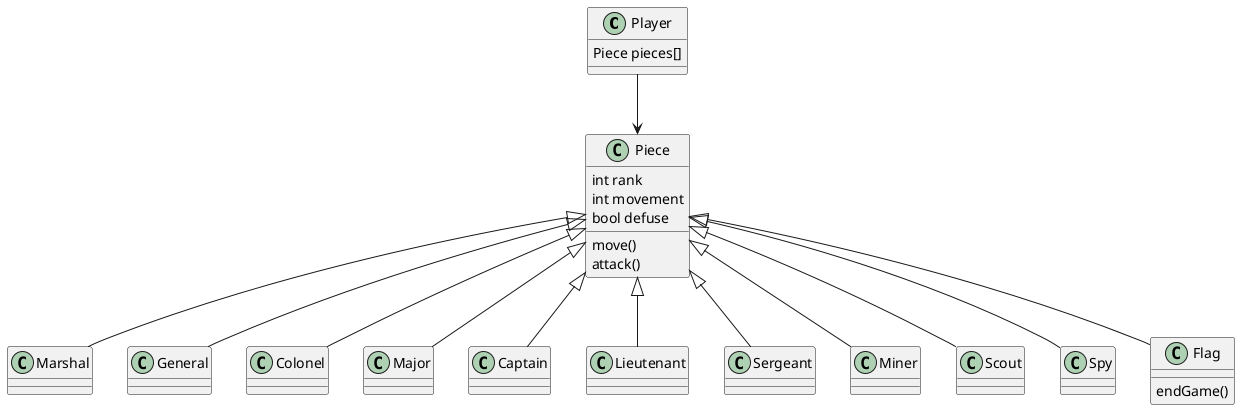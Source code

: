 ' Nate
@startuml logic

class Player{
  Piece pieces[]
}
class Piece{
  int rank
  int movement
  bool defuse
  move()
  attack()
}
class Marshal
class General
class Colonel
class Major
class Captain
class Lieutenant
class Sergeant
class Miner
class Scout
class Spy
class Flag{
  endGame()
}

Player -down-> Piece
Piece <|-down- Marshal
Piece <|-down- General
Piece <|-down- Colonel
Piece <|-down- Major
Piece <|-down- Captain
Piece <|-down- Lieutenant
Piece <|-down- Sergeant
Piece <|-down- Miner
Piece <|-down- Scout
Piece <|-down- Spy
Piece <|-down- Flag

@enduml
